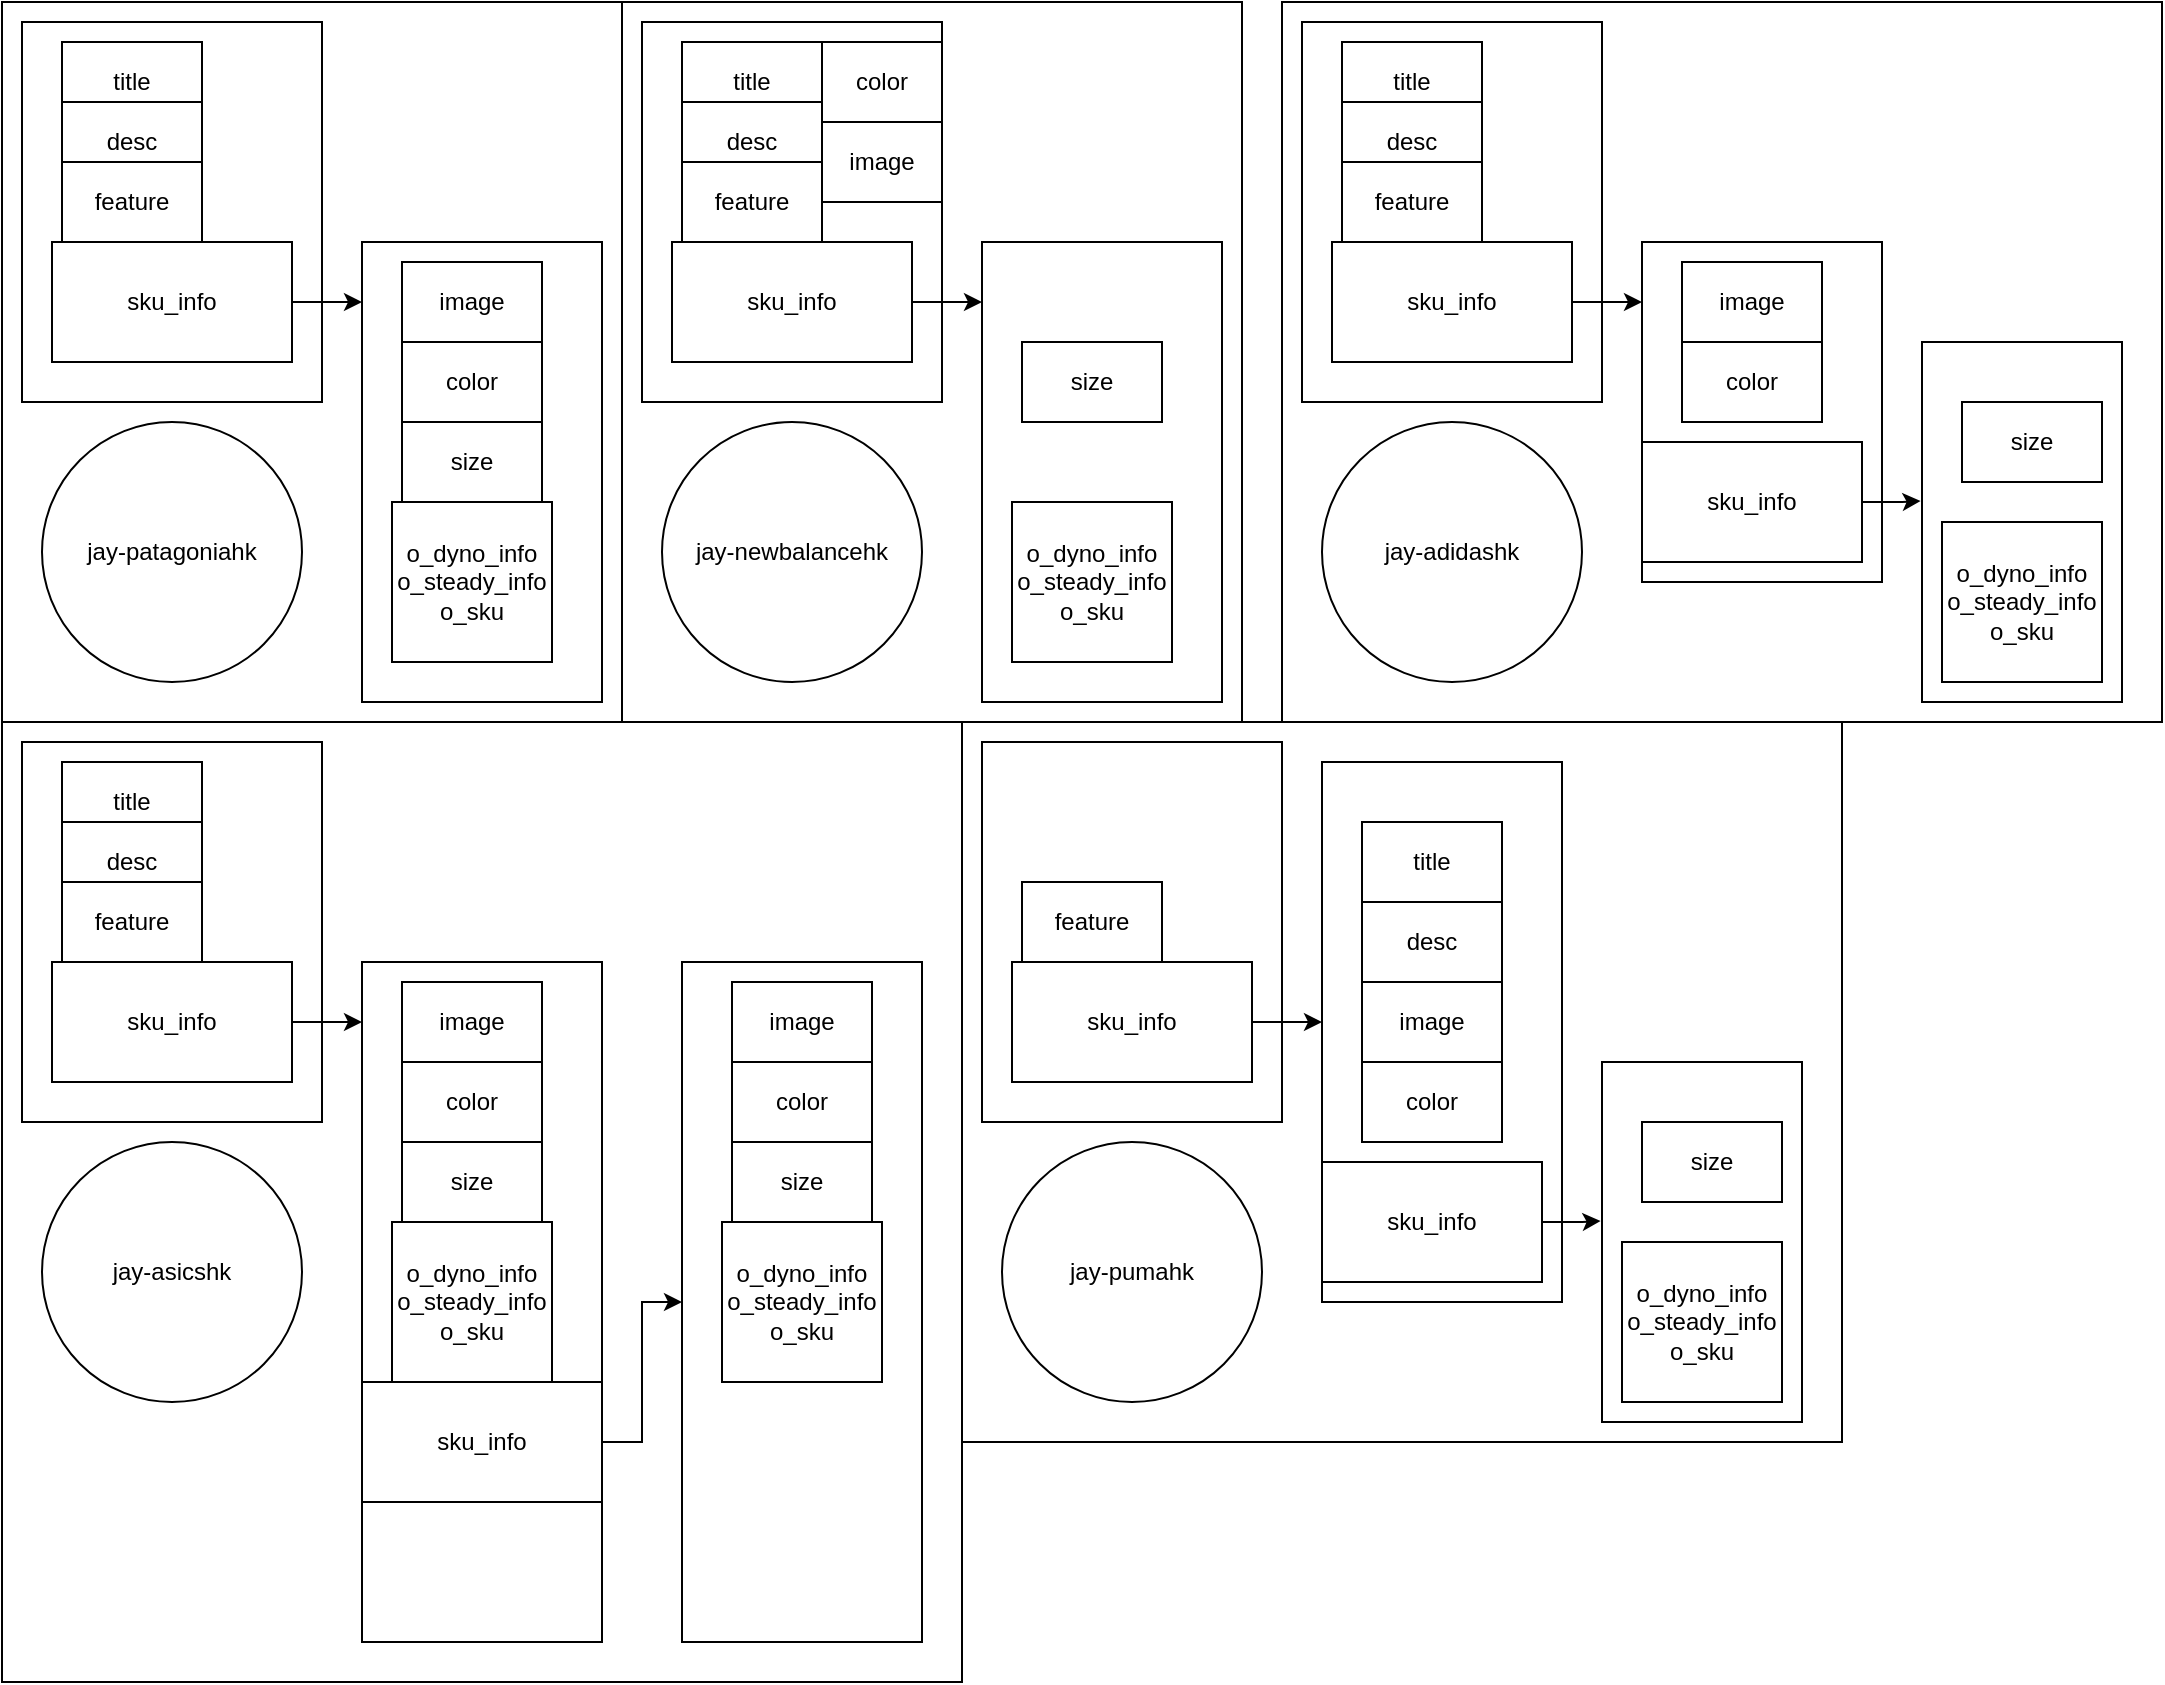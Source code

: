 <mxfile version="23.1.5" type="github">
  <diagram name="第 1 页" id="fJ7wzT-CQ7ZiqVUwA071">
    <mxGraphModel dx="819" dy="435" grid="1" gridSize="10" guides="1" tooltips="1" connect="1" arrows="1" fold="1" page="1" pageScale="1" pageWidth="827" pageHeight="1169" math="0" shadow="0">
      <root>
        <mxCell id="0" />
        <mxCell id="1" parent="0" />
        <mxCell id="VIqhKyebRF5OQ57HIVK9-1" value="" style="rounded=0;whiteSpace=wrap;html=1;" vertex="1" parent="1">
          <mxGeometry width="310" height="360" as="geometry" />
        </mxCell>
        <mxCell id="VIqhKyebRF5OQ57HIVK9-2" value="" style="rounded=0;whiteSpace=wrap;html=1;" vertex="1" parent="1">
          <mxGeometry x="10" y="10" width="150" height="190" as="geometry" />
        </mxCell>
        <mxCell id="VIqhKyebRF5OQ57HIVK9-3" value="title" style="rounded=0;whiteSpace=wrap;html=1;" vertex="1" parent="1">
          <mxGeometry x="30" y="20" width="70" height="40" as="geometry" />
        </mxCell>
        <mxCell id="VIqhKyebRF5OQ57HIVK9-4" value="desc" style="rounded=0;whiteSpace=wrap;html=1;" vertex="1" parent="1">
          <mxGeometry x="30" y="50" width="70" height="40" as="geometry" />
        </mxCell>
        <mxCell id="VIqhKyebRF5OQ57HIVK9-5" value="feature" style="rounded=0;whiteSpace=wrap;html=1;" vertex="1" parent="1">
          <mxGeometry x="30" y="80" width="70" height="40" as="geometry" />
        </mxCell>
        <mxCell id="VIqhKyebRF5OQ57HIVK9-6" style="edgeStyle=orthogonalEdgeStyle;rounded=0;orthogonalLoop=1;jettySize=auto;html=1;exitX=1;exitY=0.5;exitDx=0;exitDy=0;" edge="1" parent="1" source="VIqhKyebRF5OQ57HIVK9-7">
          <mxGeometry relative="1" as="geometry">
            <mxPoint x="180" y="149.816" as="targetPoint" />
          </mxGeometry>
        </mxCell>
        <mxCell id="VIqhKyebRF5OQ57HIVK9-7" value="sku_info" style="rounded=0;whiteSpace=wrap;html=1;" vertex="1" parent="1">
          <mxGeometry x="25" y="120" width="120" height="60" as="geometry" />
        </mxCell>
        <mxCell id="VIqhKyebRF5OQ57HIVK9-8" value="" style="rounded=0;whiteSpace=wrap;html=1;" vertex="1" parent="1">
          <mxGeometry x="180" y="120" width="120" height="230" as="geometry" />
        </mxCell>
        <mxCell id="VIqhKyebRF5OQ57HIVK9-9" value="image" style="rounded=0;whiteSpace=wrap;html=1;" vertex="1" parent="1">
          <mxGeometry x="200" y="130" width="70" height="40" as="geometry" />
        </mxCell>
        <mxCell id="VIqhKyebRF5OQ57HIVK9-10" value="color" style="rounded=0;whiteSpace=wrap;html=1;" vertex="1" parent="1">
          <mxGeometry x="200" y="170" width="70" height="40" as="geometry" />
        </mxCell>
        <mxCell id="VIqhKyebRF5OQ57HIVK9-11" value="size" style="rounded=0;whiteSpace=wrap;html=1;" vertex="1" parent="1">
          <mxGeometry x="200" y="210" width="70" height="40" as="geometry" />
        </mxCell>
        <mxCell id="VIqhKyebRF5OQ57HIVK9-12" value="o_dyno_info&lt;br&gt;o_steady_info&lt;br&gt;o_sku" style="rounded=0;whiteSpace=wrap;html=1;" vertex="1" parent="1">
          <mxGeometry x="195" y="250" width="80" height="80" as="geometry" />
        </mxCell>
        <mxCell id="VIqhKyebRF5OQ57HIVK9-13" value="jay-patagoniahk" style="ellipse;whiteSpace=wrap;html=1;aspect=fixed;" vertex="1" parent="1">
          <mxGeometry x="20" y="210" width="130" height="130" as="geometry" />
        </mxCell>
        <mxCell id="VIqhKyebRF5OQ57HIVK9-14" value="" style="rounded=0;whiteSpace=wrap;html=1;" vertex="1" parent="1">
          <mxGeometry x="310" width="310" height="360" as="geometry" />
        </mxCell>
        <mxCell id="VIqhKyebRF5OQ57HIVK9-15" value="" style="rounded=0;whiteSpace=wrap;html=1;" vertex="1" parent="1">
          <mxGeometry x="320" y="10" width="150" height="190" as="geometry" />
        </mxCell>
        <mxCell id="VIqhKyebRF5OQ57HIVK9-16" value="title" style="rounded=0;whiteSpace=wrap;html=1;" vertex="1" parent="1">
          <mxGeometry x="340" y="20" width="70" height="40" as="geometry" />
        </mxCell>
        <mxCell id="VIqhKyebRF5OQ57HIVK9-17" value="desc" style="rounded=0;whiteSpace=wrap;html=1;" vertex="1" parent="1">
          <mxGeometry x="340" y="50" width="70" height="40" as="geometry" />
        </mxCell>
        <mxCell id="VIqhKyebRF5OQ57HIVK9-18" value="feature" style="rounded=0;whiteSpace=wrap;html=1;" vertex="1" parent="1">
          <mxGeometry x="340" y="80" width="70" height="40" as="geometry" />
        </mxCell>
        <mxCell id="VIqhKyebRF5OQ57HIVK9-19" style="edgeStyle=orthogonalEdgeStyle;rounded=0;orthogonalLoop=1;jettySize=auto;html=1;exitX=1;exitY=0.5;exitDx=0;exitDy=0;" edge="1" parent="1" source="VIqhKyebRF5OQ57HIVK9-20">
          <mxGeometry relative="1" as="geometry">
            <mxPoint x="490" y="149.816" as="targetPoint" />
          </mxGeometry>
        </mxCell>
        <mxCell id="VIqhKyebRF5OQ57HIVK9-20" value="sku_info" style="rounded=0;whiteSpace=wrap;html=1;" vertex="1" parent="1">
          <mxGeometry x="335" y="120" width="120" height="60" as="geometry" />
        </mxCell>
        <mxCell id="VIqhKyebRF5OQ57HIVK9-21" value="" style="rounded=0;whiteSpace=wrap;html=1;" vertex="1" parent="1">
          <mxGeometry x="490" y="120" width="120" height="230" as="geometry" />
        </mxCell>
        <mxCell id="VIqhKyebRF5OQ57HIVK9-22" value="image" style="rounded=0;whiteSpace=wrap;html=1;" vertex="1" parent="1">
          <mxGeometry x="410" y="60" width="60" height="40" as="geometry" />
        </mxCell>
        <mxCell id="VIqhKyebRF5OQ57HIVK9-23" value="color" style="rounded=0;whiteSpace=wrap;html=1;" vertex="1" parent="1">
          <mxGeometry x="410" y="20" width="60" height="40" as="geometry" />
        </mxCell>
        <mxCell id="VIqhKyebRF5OQ57HIVK9-24" value="size" style="rounded=0;whiteSpace=wrap;html=1;" vertex="1" parent="1">
          <mxGeometry x="510" y="170" width="70" height="40" as="geometry" />
        </mxCell>
        <mxCell id="VIqhKyebRF5OQ57HIVK9-25" value="o_dyno_info&lt;br&gt;o_steady_info&lt;br&gt;o_sku" style="rounded=0;whiteSpace=wrap;html=1;" vertex="1" parent="1">
          <mxGeometry x="505" y="250" width="80" height="80" as="geometry" />
        </mxCell>
        <mxCell id="VIqhKyebRF5OQ57HIVK9-26" value="jay-newbalancehk" style="ellipse;whiteSpace=wrap;html=1;aspect=fixed;" vertex="1" parent="1">
          <mxGeometry x="330" y="210" width="130" height="130" as="geometry" />
        </mxCell>
        <mxCell id="VIqhKyebRF5OQ57HIVK9-27" value="" style="rounded=0;whiteSpace=wrap;html=1;" vertex="1" parent="1">
          <mxGeometry x="640" width="440" height="360" as="geometry" />
        </mxCell>
        <mxCell id="VIqhKyebRF5OQ57HIVK9-28" value="" style="rounded=0;whiteSpace=wrap;html=1;" vertex="1" parent="1">
          <mxGeometry x="650" y="10" width="150" height="190" as="geometry" />
        </mxCell>
        <mxCell id="VIqhKyebRF5OQ57HIVK9-29" value="title" style="rounded=0;whiteSpace=wrap;html=1;" vertex="1" parent="1">
          <mxGeometry x="670" y="20" width="70" height="40" as="geometry" />
        </mxCell>
        <mxCell id="VIqhKyebRF5OQ57HIVK9-30" value="desc" style="rounded=0;whiteSpace=wrap;html=1;" vertex="1" parent="1">
          <mxGeometry x="670" y="50" width="70" height="40" as="geometry" />
        </mxCell>
        <mxCell id="VIqhKyebRF5OQ57HIVK9-31" value="feature" style="rounded=0;whiteSpace=wrap;html=1;" vertex="1" parent="1">
          <mxGeometry x="670" y="80" width="70" height="40" as="geometry" />
        </mxCell>
        <mxCell id="VIqhKyebRF5OQ57HIVK9-32" style="edgeStyle=orthogonalEdgeStyle;rounded=0;orthogonalLoop=1;jettySize=auto;html=1;exitX=1;exitY=0.5;exitDx=0;exitDy=0;" edge="1" parent="1" source="VIqhKyebRF5OQ57HIVK9-33">
          <mxGeometry relative="1" as="geometry">
            <mxPoint x="820" y="149.816" as="targetPoint" />
          </mxGeometry>
        </mxCell>
        <mxCell id="VIqhKyebRF5OQ57HIVK9-33" value="sku_info" style="rounded=0;whiteSpace=wrap;html=1;" vertex="1" parent="1">
          <mxGeometry x="665" y="120" width="120" height="60" as="geometry" />
        </mxCell>
        <mxCell id="VIqhKyebRF5OQ57HIVK9-34" value="" style="rounded=0;whiteSpace=wrap;html=1;" vertex="1" parent="1">
          <mxGeometry x="820" y="120" width="120" height="170" as="geometry" />
        </mxCell>
        <mxCell id="VIqhKyebRF5OQ57HIVK9-35" value="image" style="rounded=0;whiteSpace=wrap;html=1;" vertex="1" parent="1">
          <mxGeometry x="840" y="130" width="70" height="40" as="geometry" />
        </mxCell>
        <mxCell id="VIqhKyebRF5OQ57HIVK9-36" value="color" style="rounded=0;whiteSpace=wrap;html=1;" vertex="1" parent="1">
          <mxGeometry x="840" y="170" width="70" height="40" as="geometry" />
        </mxCell>
        <mxCell id="VIqhKyebRF5OQ57HIVK9-37" value="jay-adidashk" style="ellipse;whiteSpace=wrap;html=1;aspect=fixed;" vertex="1" parent="1">
          <mxGeometry x="660" y="210" width="130" height="130" as="geometry" />
        </mxCell>
        <mxCell id="VIqhKyebRF5OQ57HIVK9-38" value="" style="rounded=0;whiteSpace=wrap;html=1;" vertex="1" parent="1">
          <mxGeometry y="360" width="480" height="480" as="geometry" />
        </mxCell>
        <mxCell id="VIqhKyebRF5OQ57HIVK9-39" value="" style="rounded=0;whiteSpace=wrap;html=1;" vertex="1" parent="1">
          <mxGeometry x="10" y="370" width="150" height="190" as="geometry" />
        </mxCell>
        <mxCell id="VIqhKyebRF5OQ57HIVK9-40" value="title" style="rounded=0;whiteSpace=wrap;html=1;" vertex="1" parent="1">
          <mxGeometry x="30" y="380" width="70" height="40" as="geometry" />
        </mxCell>
        <mxCell id="VIqhKyebRF5OQ57HIVK9-41" value="desc" style="rounded=0;whiteSpace=wrap;html=1;" vertex="1" parent="1">
          <mxGeometry x="30" y="410" width="70" height="40" as="geometry" />
        </mxCell>
        <mxCell id="VIqhKyebRF5OQ57HIVK9-42" value="feature" style="rounded=0;whiteSpace=wrap;html=1;" vertex="1" parent="1">
          <mxGeometry x="30" y="440" width="70" height="40" as="geometry" />
        </mxCell>
        <mxCell id="VIqhKyebRF5OQ57HIVK9-43" style="edgeStyle=orthogonalEdgeStyle;rounded=0;orthogonalLoop=1;jettySize=auto;html=1;exitX=1;exitY=0.5;exitDx=0;exitDy=0;" edge="1" parent="1" source="VIqhKyebRF5OQ57HIVK9-44">
          <mxGeometry relative="1" as="geometry">
            <mxPoint x="180" y="509.816" as="targetPoint" />
          </mxGeometry>
        </mxCell>
        <mxCell id="VIqhKyebRF5OQ57HIVK9-44" value="sku_info" style="rounded=0;whiteSpace=wrap;html=1;" vertex="1" parent="1">
          <mxGeometry x="25" y="480" width="120" height="60" as="geometry" />
        </mxCell>
        <mxCell id="VIqhKyebRF5OQ57HIVK9-45" value="" style="rounded=0;whiteSpace=wrap;html=1;" vertex="1" parent="1">
          <mxGeometry x="180" y="480" width="120" height="340" as="geometry" />
        </mxCell>
        <mxCell id="VIqhKyebRF5OQ57HIVK9-46" value="image" style="rounded=0;whiteSpace=wrap;html=1;" vertex="1" parent="1">
          <mxGeometry x="200" y="490" width="70" height="40" as="geometry" />
        </mxCell>
        <mxCell id="VIqhKyebRF5OQ57HIVK9-47" value="color" style="rounded=0;whiteSpace=wrap;html=1;" vertex="1" parent="1">
          <mxGeometry x="200" y="530" width="70" height="40" as="geometry" />
        </mxCell>
        <mxCell id="VIqhKyebRF5OQ57HIVK9-48" value="" style="rounded=0;whiteSpace=wrap;html=1;" vertex="1" parent="1">
          <mxGeometry x="960" y="170" width="100" height="180" as="geometry" />
        </mxCell>
        <mxCell id="VIqhKyebRF5OQ57HIVK9-49" value="size" style="rounded=0;whiteSpace=wrap;html=1;" vertex="1" parent="1">
          <mxGeometry x="200" y="570" width="70" height="40" as="geometry" />
        </mxCell>
        <mxCell id="VIqhKyebRF5OQ57HIVK9-50" value="o_dyno_info&lt;br&gt;o_steady_info&lt;br&gt;o_sku" style="rounded=0;whiteSpace=wrap;html=1;" vertex="1" parent="1">
          <mxGeometry x="195" y="610" width="80" height="80" as="geometry" />
        </mxCell>
        <mxCell id="VIqhKyebRF5OQ57HIVK9-51" value="jay-asicshk" style="ellipse;whiteSpace=wrap;html=1;aspect=fixed;" vertex="1" parent="1">
          <mxGeometry x="20" y="570" width="130" height="130" as="geometry" />
        </mxCell>
        <mxCell id="VIqhKyebRF5OQ57HIVK9-52" value="sku_info" style="rounded=0;whiteSpace=wrap;html=1;" vertex="1" parent="1">
          <mxGeometry x="820" y="220" width="110" height="60" as="geometry" />
        </mxCell>
        <mxCell id="VIqhKyebRF5OQ57HIVK9-53" value="size" style="rounded=0;whiteSpace=wrap;html=1;" vertex="1" parent="1">
          <mxGeometry x="980" y="200" width="70" height="40" as="geometry" />
        </mxCell>
        <mxCell id="VIqhKyebRF5OQ57HIVK9-54" value="o_dyno_info&lt;br&gt;o_steady_info&lt;br&gt;o_sku" style="rounded=0;whiteSpace=wrap;html=1;" vertex="1" parent="1">
          <mxGeometry x="970" y="260" width="80" height="80" as="geometry" />
        </mxCell>
        <mxCell id="VIqhKyebRF5OQ57HIVK9-55" style="edgeStyle=orthogonalEdgeStyle;rounded=0;orthogonalLoop=1;jettySize=auto;html=1;entryX=-0.007;entryY=0.442;entryDx=0;entryDy=0;entryPerimeter=0;" edge="1" parent="1" source="VIqhKyebRF5OQ57HIVK9-52" target="VIqhKyebRF5OQ57HIVK9-48">
          <mxGeometry relative="1" as="geometry" />
        </mxCell>
        <mxCell id="VIqhKyebRF5OQ57HIVK9-58" value="" style="edgeStyle=orthogonalEdgeStyle;rounded=0;orthogonalLoop=1;jettySize=auto;html=1;" edge="1" parent="1" source="VIqhKyebRF5OQ57HIVK9-56" target="VIqhKyebRF5OQ57HIVK9-57">
          <mxGeometry relative="1" as="geometry" />
        </mxCell>
        <mxCell id="VIqhKyebRF5OQ57HIVK9-56" value="sku_info" style="rounded=0;whiteSpace=wrap;html=1;" vertex="1" parent="1">
          <mxGeometry x="180" y="690" width="120" height="60" as="geometry" />
        </mxCell>
        <mxCell id="VIqhKyebRF5OQ57HIVK9-57" value="" style="rounded=0;whiteSpace=wrap;html=1;" vertex="1" parent="1">
          <mxGeometry x="340" y="480" width="120" height="340" as="geometry" />
        </mxCell>
        <mxCell id="VIqhKyebRF5OQ57HIVK9-60" value="image" style="rounded=0;whiteSpace=wrap;html=1;" vertex="1" parent="1">
          <mxGeometry x="365" y="490" width="70" height="40" as="geometry" />
        </mxCell>
        <mxCell id="VIqhKyebRF5OQ57HIVK9-61" value="color" style="rounded=0;whiteSpace=wrap;html=1;" vertex="1" parent="1">
          <mxGeometry x="365" y="530" width="70" height="40" as="geometry" />
        </mxCell>
        <mxCell id="VIqhKyebRF5OQ57HIVK9-62" value="size" style="rounded=0;whiteSpace=wrap;html=1;" vertex="1" parent="1">
          <mxGeometry x="365" y="570" width="70" height="40" as="geometry" />
        </mxCell>
        <mxCell id="VIqhKyebRF5OQ57HIVK9-63" value="o_dyno_info&lt;br&gt;o_steady_info&lt;br&gt;o_sku" style="rounded=0;whiteSpace=wrap;html=1;" vertex="1" parent="1">
          <mxGeometry x="360" y="610" width="80" height="80" as="geometry" />
        </mxCell>
        <mxCell id="VIqhKyebRF5OQ57HIVK9-64" value="" style="rounded=0;whiteSpace=wrap;html=1;" vertex="1" parent="1">
          <mxGeometry x="480" y="360" width="440" height="360" as="geometry" />
        </mxCell>
        <mxCell id="VIqhKyebRF5OQ57HIVK9-65" value="" style="rounded=0;whiteSpace=wrap;html=1;" vertex="1" parent="1">
          <mxGeometry x="490" y="370" width="150" height="190" as="geometry" />
        </mxCell>
        <mxCell id="VIqhKyebRF5OQ57HIVK9-68" value="feature" style="rounded=0;whiteSpace=wrap;html=1;" vertex="1" parent="1">
          <mxGeometry x="510" y="440" width="70" height="40" as="geometry" />
        </mxCell>
        <mxCell id="VIqhKyebRF5OQ57HIVK9-69" style="edgeStyle=orthogonalEdgeStyle;rounded=0;orthogonalLoop=1;jettySize=auto;html=1;exitX=1;exitY=0.5;exitDx=0;exitDy=0;" edge="1" parent="1" source="VIqhKyebRF5OQ57HIVK9-70">
          <mxGeometry relative="1" as="geometry">
            <mxPoint x="660" y="509.816" as="targetPoint" />
          </mxGeometry>
        </mxCell>
        <mxCell id="VIqhKyebRF5OQ57HIVK9-70" value="sku_info" style="rounded=0;whiteSpace=wrap;html=1;" vertex="1" parent="1">
          <mxGeometry x="505" y="480" width="120" height="60" as="geometry" />
        </mxCell>
        <mxCell id="VIqhKyebRF5OQ57HIVK9-71" value="" style="rounded=0;whiteSpace=wrap;html=1;" vertex="1" parent="1">
          <mxGeometry x="660" y="380" width="120" height="270" as="geometry" />
        </mxCell>
        <mxCell id="VIqhKyebRF5OQ57HIVK9-72" value="image" style="rounded=0;whiteSpace=wrap;html=1;" vertex="1" parent="1">
          <mxGeometry x="680" y="490" width="70" height="40" as="geometry" />
        </mxCell>
        <mxCell id="VIqhKyebRF5OQ57HIVK9-73" value="color" style="rounded=0;whiteSpace=wrap;html=1;" vertex="1" parent="1">
          <mxGeometry x="680" y="530" width="70" height="40" as="geometry" />
        </mxCell>
        <mxCell id="VIqhKyebRF5OQ57HIVK9-74" value="jay-pumahk" style="ellipse;whiteSpace=wrap;html=1;aspect=fixed;" vertex="1" parent="1">
          <mxGeometry x="500" y="570" width="130" height="130" as="geometry" />
        </mxCell>
        <mxCell id="VIqhKyebRF5OQ57HIVK9-75" value="" style="rounded=0;whiteSpace=wrap;html=1;" vertex="1" parent="1">
          <mxGeometry x="800" y="530" width="100" height="180" as="geometry" />
        </mxCell>
        <mxCell id="VIqhKyebRF5OQ57HIVK9-76" value="sku_info" style="rounded=0;whiteSpace=wrap;html=1;" vertex="1" parent="1">
          <mxGeometry x="660" y="580" width="110" height="60" as="geometry" />
        </mxCell>
        <mxCell id="VIqhKyebRF5OQ57HIVK9-77" value="size" style="rounded=0;whiteSpace=wrap;html=1;" vertex="1" parent="1">
          <mxGeometry x="820" y="560" width="70" height="40" as="geometry" />
        </mxCell>
        <mxCell id="VIqhKyebRF5OQ57HIVK9-78" value="o_dyno_info&lt;br&gt;o_steady_info&lt;br&gt;o_sku" style="rounded=0;whiteSpace=wrap;html=1;" vertex="1" parent="1">
          <mxGeometry x="810" y="620" width="80" height="80" as="geometry" />
        </mxCell>
        <mxCell id="VIqhKyebRF5OQ57HIVK9-79" style="edgeStyle=orthogonalEdgeStyle;rounded=0;orthogonalLoop=1;jettySize=auto;html=1;entryX=-0.007;entryY=0.442;entryDx=0;entryDy=0;entryPerimeter=0;" edge="1" parent="1" source="VIqhKyebRF5OQ57HIVK9-76" target="VIqhKyebRF5OQ57HIVK9-75">
          <mxGeometry relative="1" as="geometry" />
        </mxCell>
        <mxCell id="VIqhKyebRF5OQ57HIVK9-66" value="title" style="rounded=0;whiteSpace=wrap;html=1;" vertex="1" parent="1">
          <mxGeometry x="680" y="410" width="70" height="40" as="geometry" />
        </mxCell>
        <mxCell id="VIqhKyebRF5OQ57HIVK9-67" value="desc" style="rounded=0;whiteSpace=wrap;html=1;" vertex="1" parent="1">
          <mxGeometry x="680" y="450" width="70" height="40" as="geometry" />
        </mxCell>
      </root>
    </mxGraphModel>
  </diagram>
</mxfile>
